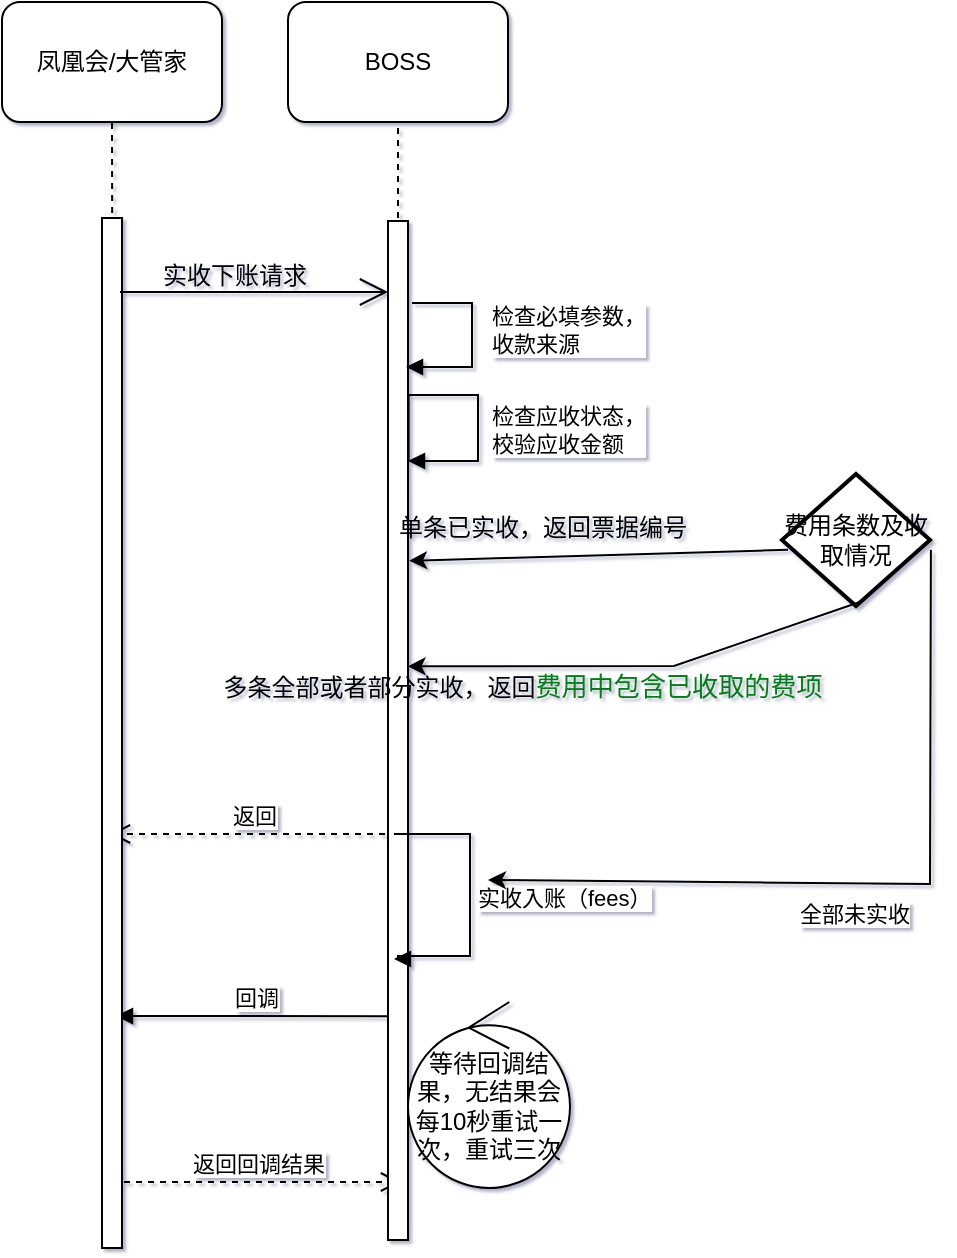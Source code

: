 <mxfile version="20.2.3" type="github" pages="2"><diagram id="gQ2CnhozJ5zBLw7e0lQO" name="第 2 页"><mxGraphModel dx="978" dy="303" grid="0" gridSize="10" guides="1" tooltips="1" connect="0" arrows="0" fold="1" page="0" pageScale="1" pageWidth="827" pageHeight="1169" math="0" shadow="1"><root><mxCell id="0"/><mxCell id="1" parent="0"/><mxCell id="pKtaLoSENiekSrCs8tZf-5" value="" style="endArrow=none;dashed=1;html=1;rounded=0;entryX=0.5;entryY=1;entryDx=0;entryDy=0;" parent="1" target="pKtaLoSENiekSrCs8tZf-2" edge="1"><mxGeometry width="50" height="50" relative="1" as="geometry"><mxPoint x="450" y="654" as="sourcePoint"/><mxPoint x="476" y="187" as="targetPoint"/></mxGeometry></mxCell><mxCell id="pKtaLoSENiekSrCs8tZf-4" value="" style="endArrow=none;dashed=1;html=1;rounded=0;entryX=0.5;entryY=1;entryDx=0;entryDy=0;" parent="1" target="pKtaLoSENiekSrCs8tZf-1" edge="1"><mxGeometry width="50" height="50" relative="1" as="geometry"><mxPoint x="308" y="657.533" as="sourcePoint"/><mxPoint x="476" y="98" as="targetPoint"/></mxGeometry></mxCell><mxCell id="ieMg2AEFH-h3RglZFJhA-15" value="返回" style="html=1;verticalAlign=bottom;endArrow=open;dashed=1;endSize=8;rounded=0;" parent="1" edge="1"><mxGeometry relative="1" as="geometry"><mxPoint x="449.5" y="482" as="sourcePoint"/><mxPoint x="306" y="482" as="targetPoint"/><Array as="points"><mxPoint x="400" y="482"/></Array></mxGeometry></mxCell><mxCell id="ieMg2AEFH-h3RglZFJhA-24" value="回调" style="html=1;verticalAlign=bottom;endArrow=block;rounded=0;" parent="1" edge="1"><mxGeometry relative="1" as="geometry"><mxPoint x="449" y="573.12" as="sourcePoint"/><mxPoint x="309" y="573" as="targetPoint"/></mxGeometry></mxCell><mxCell id="ieMg2AEFH-h3RglZFJhA-25" value="返回回调结果" style="html=1;verticalAlign=bottom;endArrow=open;dashed=1;endSize=8;rounded=0;" parent="1" edge="1"><mxGeometry relative="1" as="geometry"><mxPoint x="451.5" y="656" as="targetPoint"/><mxPoint x="307" y="656" as="sourcePoint"/></mxGeometry></mxCell><mxCell id="ieMg2AEFH-h3RglZFJhA-27" value="实收下账请求" style="text;html=1;align=center;verticalAlign=middle;resizable=0;points=[];autosize=1;strokeColor=none;fillColor=none;" parent="1" vertex="1"><mxGeometry x="323" y="190" width="90" height="26" as="geometry"/></mxCell><mxCell id="ieMg2AEFH-h3RglZFJhA-4" value="" style="html=1;points=[];perimeter=orthogonalPerimeter;rounded=0;shadow=0;comic=0;labelBackgroundColor=none;strokeWidth=1;fontFamily=Verdana;fontSize=12;align=center;" parent="1" vertex="1"><mxGeometry x="445" y="175.5" width="10" height="509.5" as="geometry"/></mxCell><mxCell id="ieMg2AEFH-h3RglZFJhA-5" value="检查必填参数，&lt;br&gt;收款来源" style="edgeStyle=orthogonalEdgeStyle;html=1;align=left;spacingLeft=2;endArrow=block;rounded=0;" parent="1" edge="1"><mxGeometry x="-0.095" y="6" relative="1" as="geometry"><mxPoint x="457" y="216.5" as="sourcePoint"/><Array as="points"><mxPoint x="487" y="216.5"/><mxPoint x="487" y="248.5"/><mxPoint x="454" y="248.5"/></Array><mxPoint x="454" y="248.5" as="targetPoint"/><mxPoint as="offset"/></mxGeometry></mxCell><mxCell id="ieMg2AEFH-h3RglZFJhA-6" value="检查应收状态，&lt;br&gt;校验应收金额" style="edgeStyle=orthogonalEdgeStyle;html=1;align=left;spacingLeft=2;endArrow=block;rounded=0;exitX=1.033;exitY=0.193;exitDx=0;exitDy=0;exitPerimeter=0;" parent="1" edge="1"><mxGeometry x="0.249" y="3" relative="1" as="geometry"><mxPoint x="455.33" y="295.684" as="sourcePoint"/><Array as="points"><mxPoint x="455" y="262.5"/><mxPoint x="490" y="262.5"/><mxPoint x="490" y="295.5"/></Array><mxPoint x="455" y="295.5" as="targetPoint"/><mxPoint as="offset"/></mxGeometry></mxCell><mxCell id="ieMg2AEFH-h3RglZFJhA-19" value="实收入账（fees）" style="edgeStyle=orthogonalEdgeStyle;html=1;align=left;spacingLeft=2;endArrow=block;rounded=0;" parent="1" edge="1"><mxGeometry relative="1" as="geometry"><mxPoint x="448" y="482" as="sourcePoint"/><Array as="points"><mxPoint x="450" y="482"/><mxPoint x="486" y="482"/><mxPoint x="486" y="543"/><mxPoint x="450" y="543"/><mxPoint x="450" y="545"/></Array><mxPoint x="448" y="544.5" as="targetPoint"/></mxGeometry></mxCell><mxCell id="pKtaLoSENiekSrCs8tZf-2" value="BOSS" style="rounded=1;whiteSpace=wrap;html=1;" parent="1" vertex="1"><mxGeometry x="395" y="66" width="110" height="60" as="geometry"/></mxCell><mxCell id="ieMg2AEFH-h3RglZFJhA-2" value="" style="html=1;points=[];perimeter=orthogonalPerimeter;rounded=0;shadow=0;comic=0;labelBackgroundColor=none;strokeWidth=1;fontFamily=Verdana;fontSize=12;align=center;" parent="1" vertex="1"><mxGeometry x="302" y="174" width="10" height="515" as="geometry"/></mxCell><mxCell id="ieMg2AEFH-h3RglZFJhA-26" value="" style="endArrow=open;endFill=1;endSize=12;html=1;rounded=0;" parent="1" target="ieMg2AEFH-h3RglZFJhA-4" edge="1"><mxGeometry width="160" relative="1" as="geometry"><mxPoint x="311" y="211" as="sourcePoint"/><mxPoint x="462" y="211" as="targetPoint"/></mxGeometry></mxCell><mxCell id="pKtaLoSENiekSrCs8tZf-1" value="凤凰会/大管家" style="rounded=1;whiteSpace=wrap;html=1;" parent="1" vertex="1"><mxGeometry x="252" y="66" width="110" height="60" as="geometry"/></mxCell><mxCell id="pKtaLoSENiekSrCs8tZf-6" value="等待回调结果，无结果会每10秒重试一次，重试三次" style="ellipse;shape=umlControl;whiteSpace=wrap;html=1;" parent="1" vertex="1"><mxGeometry x="455" y="566" width="81" height="93" as="geometry"/></mxCell><mxCell id="kZ0xSIths-95nA9V2BGY-17" value="费用条数及收取情况" style="strokeWidth=2;html=1;shape=mxgraph.flowchart.decision;whiteSpace=wrap;" vertex="1" parent="1"><mxGeometry x="642" y="302" width="74" height="66" as="geometry"/></mxCell><mxCell id="kZ0xSIths-95nA9V2BGY-19" value="" style="endArrow=classic;html=1;rounded=0;exitX=0.041;exitY=0.574;exitDx=0;exitDy=0;exitPerimeter=0;entryX=0.09;entryY=1.131;entryDx=0;entryDy=0;entryPerimeter=0;" edge="1" parent="1" source="kZ0xSIths-95nA9V2BGY-17" target="kZ0xSIths-95nA9V2BGY-20"><mxGeometry width="50" height="50" relative="1" as="geometry"><mxPoint x="552" y="381" as="sourcePoint"/><mxPoint x="566.624" y="383.624" as="targetPoint"/><Array as="points"/></mxGeometry></mxCell><mxCell id="kZ0xSIths-95nA9V2BGY-20" value="单条已实收，返回票据编号" style="text;html=1;align=center;verticalAlign=middle;resizable=0;points=[];autosize=1;strokeColor=none;fillColor=none;" vertex="1" parent="1"><mxGeometry x="441" y="316" width="162" height="26" as="geometry"/></mxCell><mxCell id="kZ0xSIths-95nA9V2BGY-24" value="" style="endArrow=classic;html=1;rounded=0;exitX=0.536;exitY=0.966;exitDx=0;exitDy=0;exitPerimeter=0;entryX=0.98;entryY=0.437;entryDx=0;entryDy=0;entryPerimeter=0;" edge="1" parent="1" source="kZ0xSIths-95nA9V2BGY-17" target="ieMg2AEFH-h3RglZFJhA-4"><mxGeometry width="50" height="50" relative="1" as="geometry"><mxPoint x="399" y="414" as="sourcePoint"/><mxPoint x="456" y="456" as="targetPoint"/><Array as="points"><mxPoint x="588" y="398"/></Array></mxGeometry></mxCell><mxCell id="kZ0xSIths-95nA9V2BGY-33" value="全部未实收" style="endArrow=classic;html=1;rounded=0;fontColor=#000000;exitX=1.006;exitY=0.574;exitDx=0;exitDy=0;exitPerimeter=0;" edge="1" parent="1" source="kZ0xSIths-95nA9V2BGY-17"><mxGeometry x="0.056" y="15" width="50" height="50" relative="1" as="geometry"><mxPoint x="749.36" y="458.36" as="sourcePoint"/><mxPoint x="495" y="505" as="targetPoint"/><Array as="points"><mxPoint x="716" y="507"/></Array><mxPoint as="offset"/></mxGeometry></mxCell><mxCell id="kZ0xSIths-95nA9V2BGY-35" value="多条全部或者部分实收，返回&lt;span style=&quot;color: rgb(6, 125, 23); font-family: 宋体, monospace; font-size: 9.8pt; background-color: initial;&quot;&gt;费用中包含已收取的费项&lt;/span&gt;" style="text;html=1;align=center;verticalAlign=middle;resizable=0;points=[];autosize=1;strokeColor=none;fillColor=none;fontColor=#000000;" vertex="1" parent="1"><mxGeometry x="353" y="394" width="318" height="28" as="geometry"/></mxCell></root></mxGraphModel></diagram><diagram name="Page-1" id="13e1069c-82ec-6db2-03f1-153e76fe0fe0"><mxGraphModel dx="526" dy="269" grid="0" gridSize="10" guides="1" tooltips="1" connect="1" arrows="1" fold="1" page="0" pageScale="1" pageWidth="1100" pageHeight="850" background="none" math="0" shadow="1"><root><mxCell id="0"/><mxCell id="1" parent="0"/><mxCell id="7baba1c4bc27f4b0-2" value="适配接口" style="shape=umlLifeline;perimeter=lifelinePerimeter;whiteSpace=wrap;html=1;container=1;collapsible=0;recursiveResize=0;outlineConnect=0;rounded=1;shadow=0;comic=0;labelBackgroundColor=none;strokeWidth=1;fontFamily=Verdana;fontSize=12;align=center;" parent="1" vertex="1"><mxGeometry x="240" y="80" width="100" height="580" as="geometry"/></mxCell><mxCell id="7baba1c4bc27f4b0-10" value="" style="html=1;points=[];perimeter=orthogonalPerimeter;rounded=0;shadow=0;comic=0;labelBackgroundColor=none;strokeWidth=1;fontFamily=Verdana;fontSize=12;align=center;" parent="7baba1c4bc27f4b0-2" vertex="1"><mxGeometry x="45" y="100" width="10" height="440" as="geometry"/></mxCell><mxCell id="7baba1c4bc27f4b0-3" value="标准接口" style="shape=umlLifeline;perimeter=lifelinePerimeter;whiteSpace=wrap;html=1;container=1;collapsible=0;recursiveResize=0;outlineConnect=0;rounded=1;shadow=0;comic=0;labelBackgroundColor=none;strokeWidth=1;fontFamily=Verdana;fontSize=12;align=center;" parent="1" vertex="1"><mxGeometry x="400" y="80" width="100" height="580" as="geometry"/></mxCell><mxCell id="7baba1c4bc27f4b0-13" value="" style="html=1;points=[];perimeter=orthogonalPerimeter;rounded=0;shadow=0;comic=0;labelBackgroundColor=none;strokeWidth=1;fontFamily=Verdana;fontSize=12;align=center;" parent="7baba1c4bc27f4b0-3" vertex="1"><mxGeometry x="45" y="120" width="10" height="420" as="geometry"/></mxCell><mxCell id="DqkWOxUdnKcbze_voKuk-15" value="检查必填参数，&lt;br&gt;收款来源" style="edgeStyle=orthogonalEdgeStyle;html=1;align=left;spacingLeft=2;endArrow=block;rounded=0;entryX=1;entryY=0;" parent="7baba1c4bc27f4b0-3" edge="1"><mxGeometry relative="1" as="geometry"><mxPoint x="58" y="128" as="sourcePoint"/><Array as="points"><mxPoint x="88" y="128"/></Array><mxPoint x="63" y="148" as="targetPoint"/></mxGeometry></mxCell><mxCell id="DqkWOxUdnKcbze_voKuk-21" value="检查应收状态，&lt;br&gt;校验应收金额" style="edgeStyle=orthogonalEdgeStyle;html=1;align=left;spacingLeft=2;endArrow=block;rounded=0;entryX=1;entryY=0;" parent="7baba1c4bc27f4b0-3" edge="1"><mxGeometry relative="1" as="geometry"><mxPoint x="55" y="180" as="sourcePoint"/><Array as="points"><mxPoint x="90" y="180"/><mxPoint x="90" y="200"/></Array><mxPoint x="60" y="200" as="targetPoint"/></mxGeometry></mxCell><mxCell id="7baba1c4bc27f4b0-4" value="app-fees" style="shape=umlLifeline;perimeter=lifelinePerimeter;whiteSpace=wrap;html=1;container=1;collapsible=0;recursiveResize=0;outlineConnect=0;rounded=1;shadow=0;comic=0;labelBackgroundColor=none;strokeWidth=1;fontFamily=Verdana;fontSize=12;align=center;" parent="1" vertex="1"><mxGeometry x="540" y="80" width="100" height="580" as="geometry"/></mxCell><mxCell id="DqkWOxUdnKcbze_voKuk-9" value="" style="endArrow=open;endFill=1;endSize=12;html=1;rounded=0;exitX=1.193;exitY=0.121;exitDx=0;exitDy=0;exitPerimeter=0;" parent="7baba1c4bc27f4b0-4" edge="1"><mxGeometry width="160" relative="1" as="geometry"><mxPoint x="-83.07" y="268.2" as="sourcePoint"/><mxPoint x="50" y="268" as="targetPoint"/></mxGeometry></mxCell><mxCell id="7baba1c4bc27f4b0-8" value="客户端" style="shape=umlLifeline;perimeter=lifelinePerimeter;whiteSpace=wrap;html=1;container=1;collapsible=0;recursiveResize=0;outlineConnect=0;rounded=1;shadow=0;comic=0;labelBackgroundColor=none;strokeWidth=1;fontFamily=Verdana;fontSize=12;align=center;" parent="1" vertex="1"><mxGeometry x="100" y="80" width="100" height="580" as="geometry"/></mxCell><mxCell id="7baba1c4bc27f4b0-9" value="" style="html=1;points=[];perimeter=orthogonalPerimeter;rounded=0;shadow=0;comic=0;labelBackgroundColor=none;strokeWidth=1;fontFamily=Verdana;fontSize=12;align=center;" parent="7baba1c4bc27f4b0-8" vertex="1"><mxGeometry x="45" y="100" width="10" height="440" as="geometry"/></mxCell><mxCell id="7baba1c4bc27f4b0-16" value="" style="html=1;points=[];perimeter=orthogonalPerimeter;rounded=0;shadow=0;comic=0;labelBackgroundColor=none;strokeWidth=1;fontFamily=Verdana;fontSize=12;align=center;" parent="1" vertex="1"><mxGeometry x="585" y="220" width="10" height="400" as="geometry"/></mxCell><mxCell id="7baba1c4bc27f4b0-25" value="" style="html=1;points=[];perimeter=orthogonalPerimeter;rounded=0;shadow=0;comic=0;labelBackgroundColor=none;strokeColor=#000000;strokeWidth=1;fillColor=#FFFFFF;fontFamily=Verdana;fontSize=12;fontColor=#000000;align=center;" parent="1" vertex="1"><mxGeometry x="1005" y="460" width="10" height="30" as="geometry"/></mxCell><mxCell id="7baba1c4bc27f4b0-14" value="请求" style="html=1;verticalAlign=bottom;endArrow=block;entryX=0;entryY=0;labelBackgroundColor=none;fontFamily=Verdana;fontSize=12;edgeStyle=elbowEdgeStyle;elbow=vertical;" parent="1" source="7baba1c4bc27f4b0-10" target="7baba1c4bc27f4b0-13" edge="1"><mxGeometry relative="1" as="geometry"><mxPoint x="370" y="200" as="sourcePoint"/></mxGeometry></mxCell><mxCell id="DqkWOxUdnKcbze_voKuk-5" value="返回" style="html=1;verticalAlign=bottom;endArrow=open;dashed=1;endSize=8;rounded=0;entryX=1.06;entryY=0.222;entryDx=0;entryDy=0;entryPerimeter=0;" parent="1" edge="1"><mxGeometry x="-0.041" relative="1" as="geometry"><mxPoint x="280" y="406" as="sourcePoint"/><mxPoint x="155.6" y="405.68" as="targetPoint"/><Array as="points"><mxPoint x="260" y="406"/><mxPoint x="220" y="406"/></Array><mxPoint as="offset"/></mxGeometry></mxCell><mxCell id="DqkWOxUdnKcbze_voKuk-6" value="返回" style="html=1;verticalAlign=bottom;endArrow=open;dashed=1;endSize=8;rounded=0;" parent="1" edge="1"><mxGeometry relative="1" as="geometry"><mxPoint x="449.5" y="394" as="sourcePoint"/><mxPoint x="289.5" y="394" as="targetPoint"/><Array as="points"><mxPoint x="400" y="394"/></Array></mxGeometry></mxCell><mxCell id="DqkWOxUdnKcbze_voKuk-8" value="请求" style="html=1;verticalAlign=bottom;endArrow=block;entryX=0.5;entryY=0;labelBackgroundColor=none;fontFamily=Verdana;fontSize=12;edgeStyle=elbowEdgeStyle;elbow=vertical;entryDx=0;entryDy=0;entryPerimeter=0;" parent="1" source="7baba1c4bc27f4b0-8" target="7baba1c4bc27f4b0-10" edge="1"><mxGeometry relative="1" as="geometry"><mxPoint x="160" y="180" as="sourcePoint"/><mxPoint x="285" y="200.0" as="targetPoint"/><Array as="points"><mxPoint x="220" y="180"/></Array></mxGeometry></mxCell><mxCell id="DqkWOxUdnKcbze_voKuk-11" value="异步请求" style="text;html=1;align=center;verticalAlign=middle;resizable=0;points=[];autosize=1;strokeColor=none;fillColor=none;" parent="1" vertex="1"><mxGeometry x="485" y="328" width="70" height="30" as="geometry"/></mxCell></root></mxGraphModel></diagram></mxfile>
